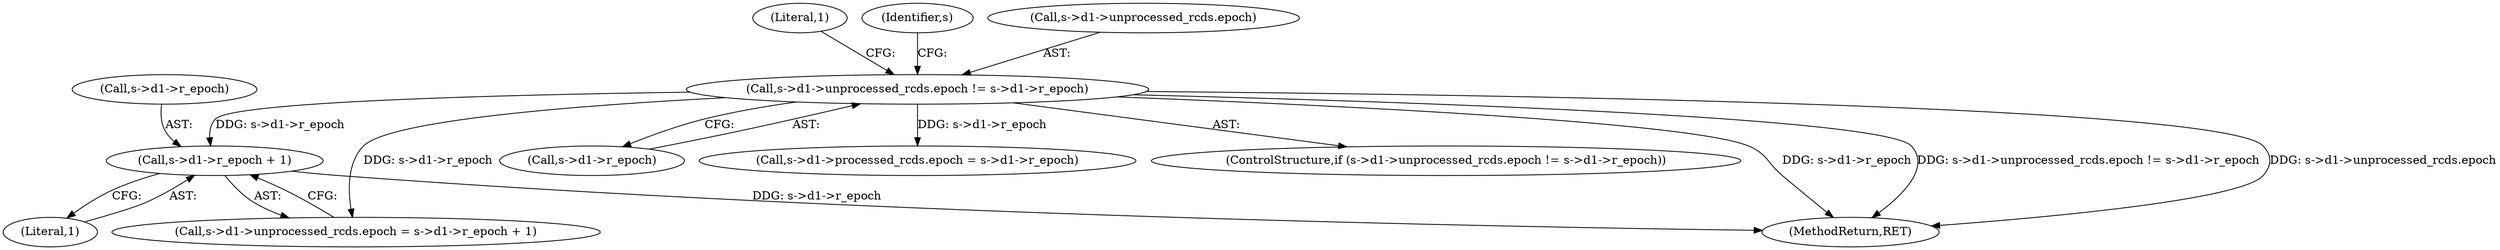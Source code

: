 digraph "0_openssl_103b171d8fc282ef435f8de9afbf7782e312961f_1@pointer" {
"1000197" [label="(Call,s->d1->r_epoch + 1)"];
"1000122" [label="(Call,s->d1->unprocessed_rcds.epoch != s->d1->r_epoch)"];
"1000130" [label="(Call,s->d1->r_epoch)"];
"1000203" [label="(Literal,1)"];
"1000189" [label="(Call,s->d1->unprocessed_rcds.epoch = s->d1->r_epoch + 1)"];
"1000122" [label="(Call,s->d1->unprocessed_rcds.epoch != s->d1->r_epoch)"];
"1000136" [label="(Literal,1)"];
"1000176" [label="(Call,s->d1->processed_rcds.epoch = s->d1->r_epoch)"];
"1000198" [label="(Call,s->d1->r_epoch)"];
"1000121" [label="(ControlStructure,if (s->d1->unprocessed_rcds.epoch != s->d1->r_epoch))"];
"1000142" [label="(Identifier,s)"];
"1000206" [label="(MethodReturn,RET)"];
"1000197" [label="(Call,s->d1->r_epoch + 1)"];
"1000123" [label="(Call,s->d1->unprocessed_rcds.epoch)"];
"1000197" -> "1000189"  [label="AST: "];
"1000197" -> "1000203"  [label="CFG: "];
"1000198" -> "1000197"  [label="AST: "];
"1000203" -> "1000197"  [label="AST: "];
"1000189" -> "1000197"  [label="CFG: "];
"1000197" -> "1000206"  [label="DDG: s->d1->r_epoch"];
"1000122" -> "1000197"  [label="DDG: s->d1->r_epoch"];
"1000122" -> "1000121"  [label="AST: "];
"1000122" -> "1000130"  [label="CFG: "];
"1000123" -> "1000122"  [label="AST: "];
"1000130" -> "1000122"  [label="AST: "];
"1000136" -> "1000122"  [label="CFG: "];
"1000142" -> "1000122"  [label="CFG: "];
"1000122" -> "1000206"  [label="DDG: s->d1->r_epoch"];
"1000122" -> "1000206"  [label="DDG: s->d1->unprocessed_rcds.epoch != s->d1->r_epoch"];
"1000122" -> "1000206"  [label="DDG: s->d1->unprocessed_rcds.epoch"];
"1000122" -> "1000176"  [label="DDG: s->d1->r_epoch"];
"1000122" -> "1000189"  [label="DDG: s->d1->r_epoch"];
}
